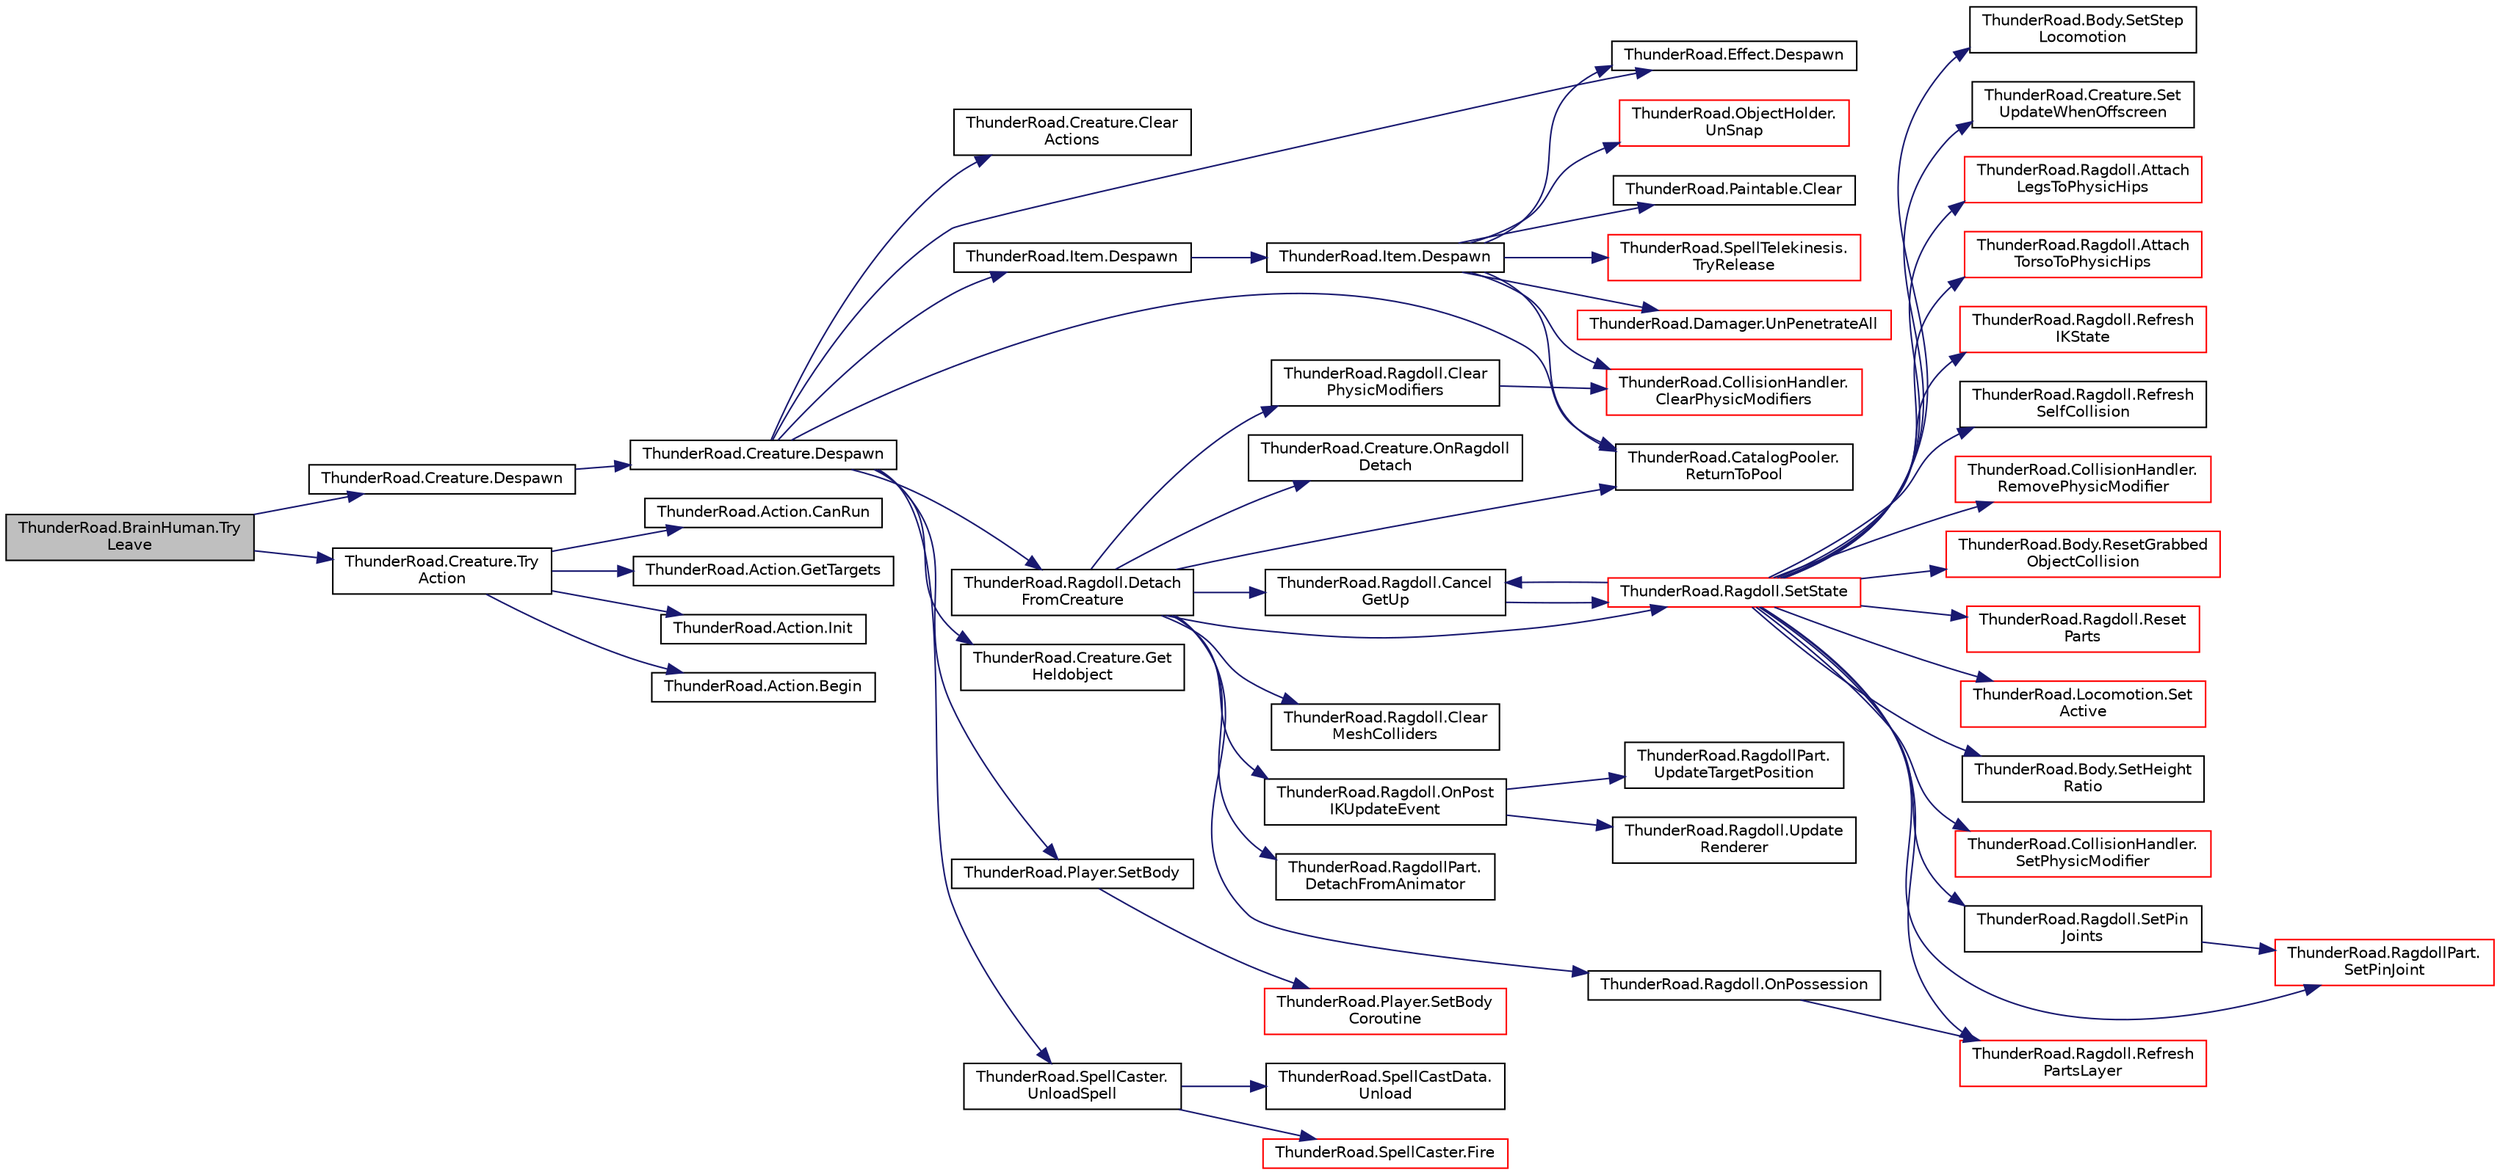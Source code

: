 digraph "ThunderRoad.BrainHuman.TryLeave"
{
 // LATEX_PDF_SIZE
  edge [fontname="Helvetica",fontsize="10",labelfontname="Helvetica",labelfontsize="10"];
  node [fontname="Helvetica",fontsize="10",shape=record];
  rankdir="LR";
  Node1 [label="ThunderRoad.BrainHuman.Try\lLeave",height=0.2,width=0.4,color="black", fillcolor="grey75", style="filled", fontcolor="black",tooltip="Tries the leave."];
  Node1 -> Node2 [color="midnightblue",fontsize="10",style="solid",fontname="Helvetica"];
  Node2 [label="ThunderRoad.Creature.Despawn",height=0.2,width=0.4,color="black", fillcolor="white", style="filled",URL="$class_thunder_road_1_1_creature.html#a313aa60d2e52da3ac05bda06cd3a4671",tooltip="Despawns the specified delay."];
  Node2 -> Node3 [color="midnightblue",fontsize="10",style="solid",fontname="Helvetica"];
  Node3 [label="ThunderRoad.Creature.Despawn",height=0.2,width=0.4,color="black", fillcolor="white", style="filled",URL="$class_thunder_road_1_1_creature.html#aa6f15bddef6f0b7717f7f490d3f7908d",tooltip="Despawns this instance."];
  Node3 -> Node4 [color="midnightblue",fontsize="10",style="solid",fontname="Helvetica"];
  Node4 [label="ThunderRoad.Creature.Clear\lActions",height=0.2,width=0.4,color="black", fillcolor="white", style="filled",URL="$class_thunder_road_1_1_creature.html#ac74e26ed2f6e7c4480d62365e5b48c47",tooltip="Clears the actions."];
  Node3 -> Node5 [color="midnightblue",fontsize="10",style="solid",fontname="Helvetica"];
  Node5 [label="ThunderRoad.Effect.Despawn",height=0.2,width=0.4,color="black", fillcolor="white", style="filled",URL="$class_thunder_road_1_1_effect.html#ac6e493020ac6c4135aeae266f8004594",tooltip="Despawns this instance."];
  Node3 -> Node6 [color="midnightblue",fontsize="10",style="solid",fontname="Helvetica"];
  Node6 [label="ThunderRoad.Item.Despawn",height=0.2,width=0.4,color="black", fillcolor="white", style="filled",URL="$class_thunder_road_1_1_item.html#a6bc9fe525c3098357fb3064477cd5d25",tooltip="Despawns the specified delay."];
  Node6 -> Node7 [color="midnightblue",fontsize="10",style="solid",fontname="Helvetica"];
  Node7 [label="ThunderRoad.Item.Despawn",height=0.2,width=0.4,color="black", fillcolor="white", style="filled",URL="$class_thunder_road_1_1_item.html#a6abf7a0bc00f7af7637d9e998bc6b64e",tooltip="Despawns this instance."];
  Node7 -> Node8 [color="midnightblue",fontsize="10",style="solid",fontname="Helvetica"];
  Node8 [label="ThunderRoad.Paintable.Clear",height=0.2,width=0.4,color="black", fillcolor="white", style="filled",URL="$class_thunder_road_1_1_paintable.html#ac8d5a04bf9e92485c895110b2d15a317",tooltip="Clears this instance."];
  Node7 -> Node9 [color="midnightblue",fontsize="10",style="solid",fontname="Helvetica"];
  Node9 [label="ThunderRoad.CollisionHandler.\lClearPhysicModifiers",height=0.2,width=0.4,color="red", fillcolor="white", style="filled",URL="$class_thunder_road_1_1_collision_handler.html#aad7c842f675bc850a9fab4be9bc42aae",tooltip="Clears the physic modifiers."];
  Node7 -> Node5 [color="midnightblue",fontsize="10",style="solid",fontname="Helvetica"];
  Node7 -> Node11 [color="midnightblue",fontsize="10",style="solid",fontname="Helvetica"];
  Node11 [label="ThunderRoad.CatalogPooler.\lReturnToPool",height=0.2,width=0.4,color="black", fillcolor="white", style="filled",URL="$class_thunder_road_1_1_catalog_pooler.html#abd332139fb6f6805b5e1f900ebb2b050",tooltip="Returns to pool."];
  Node7 -> Node12 [color="midnightblue",fontsize="10",style="solid",fontname="Helvetica"];
  Node12 [label="ThunderRoad.SpellTelekinesis.\lTryRelease",height=0.2,width=0.4,color="red", fillcolor="white", style="filled",URL="$class_thunder_road_1_1_spell_telekinesis.html#a7bdbcedcad4520550081bbe13f9d3105",tooltip="Tries the release."];
  Node7 -> Node49 [color="midnightblue",fontsize="10",style="solid",fontname="Helvetica"];
  Node49 [label="ThunderRoad.Damager.UnPenetrateAll",height=0.2,width=0.4,color="red", fillcolor="white", style="filled",URL="$class_thunder_road_1_1_damager.html#a528d5f921eb60bf5695fe265e5223702",tooltip="Uns the penetrate all."];
  Node7 -> Node53 [color="midnightblue",fontsize="10",style="solid",fontname="Helvetica"];
  Node53 [label="ThunderRoad.ObjectHolder.\lUnSnap",height=0.2,width=0.4,color="red", fillcolor="white", style="filled",URL="$class_thunder_road_1_1_object_holder.html#aba8506d2ba878d1dee5e17d7c9738a41",tooltip="Uns the snap."];
  Node3 -> Node55 [color="midnightblue",fontsize="10",style="solid",fontname="Helvetica"];
  Node55 [label="ThunderRoad.Ragdoll.Detach\lFromCreature",height=0.2,width=0.4,color="black", fillcolor="white", style="filled",URL="$class_thunder_road_1_1_ragdoll.html#a2e2236043f74c1e5aa4ce31deb5514c0",tooltip="Detaches from creature."];
  Node55 -> Node56 [color="midnightblue",fontsize="10",style="solid",fontname="Helvetica"];
  Node56 [label="ThunderRoad.Ragdoll.Cancel\lGetUp",height=0.2,width=0.4,color="black", fillcolor="white", style="filled",URL="$class_thunder_road_1_1_ragdoll.html#a610ecf254c36c8406ec58cdb10c2d186",tooltip="Cancels the get up."];
  Node56 -> Node57 [color="midnightblue",fontsize="10",style="solid",fontname="Helvetica"];
  Node57 [label="ThunderRoad.Ragdoll.SetState",height=0.2,width=0.4,color="red", fillcolor="white", style="filled",URL="$class_thunder_road_1_1_ragdoll.html#abaf0aa19c9d52673dab97571d5c8a6bb",tooltip="Sets the state."];
  Node57 -> Node58 [color="midnightblue",fontsize="10",style="solid",fontname="Helvetica"];
  Node58 [label="ThunderRoad.Ragdoll.Attach\lLegsToPhysicHips",height=0.2,width=0.4,color="red", fillcolor="white", style="filled",URL="$class_thunder_road_1_1_ragdoll.html#aae485214f61f6621115b297768be6cb0",tooltip="Attaches the legs to physic hips."];
  Node57 -> Node60 [color="midnightblue",fontsize="10",style="solid",fontname="Helvetica"];
  Node60 [label="ThunderRoad.Ragdoll.Attach\lTorsoToPhysicHips",height=0.2,width=0.4,color="red", fillcolor="white", style="filled",URL="$class_thunder_road_1_1_ragdoll.html#ae5d17dc6143f0c66d2fc2927a9f0c7c2",tooltip="Attaches the torso to physic hips."];
  Node57 -> Node56 [color="midnightblue",fontsize="10",style="solid",fontname="Helvetica"];
  Node57 -> Node61 [color="midnightblue",fontsize="10",style="solid",fontname="Helvetica"];
  Node61 [label="ThunderRoad.Ragdoll.Refresh\lIKState",height=0.2,width=0.4,color="red", fillcolor="white", style="filled",URL="$class_thunder_road_1_1_ragdoll.html#a4a2919a73a4b441770329465e888fefa",tooltip="Refreshes the state of the ik."];
  Node57 -> Node63 [color="midnightblue",fontsize="10",style="solid",fontname="Helvetica"];
  Node63 [label="ThunderRoad.Ragdoll.Refresh\lPartsLayer",height=0.2,width=0.4,color="red", fillcolor="white", style="filled",URL="$class_thunder_road_1_1_ragdoll.html#a719a7e98fd6b50c533792238826b5fa8",tooltip="Refreshes the parts layer."];
  Node57 -> Node65 [color="midnightblue",fontsize="10",style="solid",fontname="Helvetica"];
  Node65 [label="ThunderRoad.Ragdoll.Refresh\lSelfCollision",height=0.2,width=0.4,color="black", fillcolor="white", style="filled",URL="$class_thunder_road_1_1_ragdoll.html#abce0604b71b43c97655a3596466fd485",tooltip="Refreshes the self collision."];
  Node57 -> Node17 [color="midnightblue",fontsize="10",style="solid",fontname="Helvetica"];
  Node17 [label="ThunderRoad.CollisionHandler.\lRemovePhysicModifier",height=0.2,width=0.4,color="red", fillcolor="white", style="filled",URL="$class_thunder_road_1_1_collision_handler.html#a0c22ab9a8eb20a0e65373f111b93362c",tooltip="Removes the physic modifier."];
  Node57 -> Node66 [color="midnightblue",fontsize="10",style="solid",fontname="Helvetica"];
  Node66 [label="ThunderRoad.Body.ResetGrabbed\lObjectCollision",height=0.2,width=0.4,color="red", fillcolor="white", style="filled",URL="$class_thunder_road_1_1_body.html#ab1d0dcd5e0e4c172380d9e7f2ebf701d",tooltip="Resets the grabbed object collision."];
  Node57 -> Node69 [color="midnightblue",fontsize="10",style="solid",fontname="Helvetica"];
  Node69 [label="ThunderRoad.Ragdoll.Reset\lParts",height=0.2,width=0.4,color="red", fillcolor="white", style="filled",URL="$class_thunder_road_1_1_ragdoll.html#a5fff33c54cb29b07133773f1c974d4b4",tooltip="Resets the parts."];
  Node57 -> Node73 [color="midnightblue",fontsize="10",style="solid",fontname="Helvetica"];
  Node73 [label="ThunderRoad.Locomotion.Set\lActive",height=0.2,width=0.4,color="red", fillcolor="white", style="filled",URL="$class_thunder_road_1_1_locomotion.html#a42376933acd3a910da0bf5ca6f8f0cff",tooltip="Sets the active."];
  Node57 -> Node75 [color="midnightblue",fontsize="10",style="solid",fontname="Helvetica"];
  Node75 [label="ThunderRoad.Body.SetHeight\lRatio",height=0.2,width=0.4,color="black", fillcolor="white", style="filled",URL="$class_thunder_road_1_1_body.html#a00f22e177ab021c3f081fc1d5eef733b",tooltip="Sets the height ratio."];
  Node57 -> Node76 [color="midnightblue",fontsize="10",style="solid",fontname="Helvetica"];
  Node76 [label="ThunderRoad.CollisionHandler.\lSetPhysicModifier",height=0.2,width=0.4,color="red", fillcolor="white", style="filled",URL="$class_thunder_road_1_1_collision_handler.html#afcf812201464805f2f65e4cdc3213134",tooltip="Sets the physic modifier."];
  Node57 -> Node78 [color="midnightblue",fontsize="10",style="solid",fontname="Helvetica"];
  Node78 [label="ThunderRoad.RagdollPart.\lSetPinJoint",height=0.2,width=0.4,color="red", fillcolor="white", style="filled",URL="$class_thunder_road_1_1_ragdoll_part.html#a21d4dd742aa88857e741c620986131be",tooltip="Sets the pin joint."];
  Node57 -> Node81 [color="midnightblue",fontsize="10",style="solid",fontname="Helvetica"];
  Node81 [label="ThunderRoad.Ragdoll.SetPin\lJoints",height=0.2,width=0.4,color="black", fillcolor="white", style="filled",URL="$class_thunder_road_1_1_ragdoll.html#ad0a24bd0ceafdce99b22b714a541547e",tooltip="Sets the pin joints."];
  Node81 -> Node78 [color="midnightblue",fontsize="10",style="solid",fontname="Helvetica"];
  Node57 -> Node82 [color="midnightblue",fontsize="10",style="solid",fontname="Helvetica"];
  Node82 [label="ThunderRoad.Body.SetStep\lLocomotion",height=0.2,width=0.4,color="black", fillcolor="white", style="filled",URL="$class_thunder_road_1_1_body.html#a1e839fc506c9973e8223968aa71558ae",tooltip="Sets the step locomotion."];
  Node57 -> Node83 [color="midnightblue",fontsize="10",style="solid",fontname="Helvetica"];
  Node83 [label="ThunderRoad.Creature.Set\lUpdateWhenOffscreen",height=0.2,width=0.4,color="black", fillcolor="white", style="filled",URL="$class_thunder_road_1_1_creature.html#a5d2afee4466c232a3af2243182da6469",tooltip="Sets the update when offscreen."];
  Node55 -> Node90 [color="midnightblue",fontsize="10",style="solid",fontname="Helvetica"];
  Node90 [label="ThunderRoad.Ragdoll.Clear\lMeshColliders",height=0.2,width=0.4,color="black", fillcolor="white", style="filled",URL="$class_thunder_road_1_1_ragdoll.html#abfa9a37f58bb05d61b869a1376412991",tooltip="Clears the mesh colliders."];
  Node55 -> Node91 [color="midnightblue",fontsize="10",style="solid",fontname="Helvetica"];
  Node91 [label="ThunderRoad.Ragdoll.Clear\lPhysicModifiers",height=0.2,width=0.4,color="black", fillcolor="white", style="filled",URL="$class_thunder_road_1_1_ragdoll.html#a177e7d54ba3e2b57002c5cd59fad33ab",tooltip="Clears the physic modifiers."];
  Node91 -> Node9 [color="midnightblue",fontsize="10",style="solid",fontname="Helvetica"];
  Node55 -> Node92 [color="midnightblue",fontsize="10",style="solid",fontname="Helvetica"];
  Node92 [label="ThunderRoad.RagdollPart.\lDetachFromAnimator",height=0.2,width=0.4,color="black", fillcolor="white", style="filled",URL="$class_thunder_road_1_1_ragdoll_part.html#a8709a5ee08f176fc3f5a1c9973bb9ff2",tooltip="Detaches from animator."];
  Node55 -> Node93 [color="midnightblue",fontsize="10",style="solid",fontname="Helvetica"];
  Node93 [label="ThunderRoad.Ragdoll.OnPossession",height=0.2,width=0.4,color="black", fillcolor="white", style="filled",URL="$class_thunder_road_1_1_ragdoll.html#a4afb7c6ad2fb9b85bef64792808572c6",tooltip="Called when [possession]."];
  Node93 -> Node63 [color="midnightblue",fontsize="10",style="solid",fontname="Helvetica"];
  Node55 -> Node94 [color="midnightblue",fontsize="10",style="solid",fontname="Helvetica"];
  Node94 [label="ThunderRoad.Ragdoll.OnPost\lIKUpdateEvent",height=0.2,width=0.4,color="black", fillcolor="white", style="filled",URL="$class_thunder_road_1_1_ragdoll.html#a56b0880ed41337ad16827bad6073e832",tooltip="Called when [post ik update event]."];
  Node94 -> Node95 [color="midnightblue",fontsize="10",style="solid",fontname="Helvetica"];
  Node95 [label="ThunderRoad.Ragdoll.Update\lRenderer",height=0.2,width=0.4,color="black", fillcolor="white", style="filled",URL="$class_thunder_road_1_1_ragdoll.html#ae8f6da374622676cc9d0972dc39cfca1",tooltip="Updates the renderer."];
  Node94 -> Node89 [color="midnightblue",fontsize="10",style="solid",fontname="Helvetica"];
  Node89 [label="ThunderRoad.RagdollPart.\lUpdateTargetPosition",height=0.2,width=0.4,color="black", fillcolor="white", style="filled",URL="$class_thunder_road_1_1_ragdoll_part.html#aabe8c8d48e10c7e89449bd1deb6bd524",tooltip="Updates the target position."];
  Node55 -> Node96 [color="midnightblue",fontsize="10",style="solid",fontname="Helvetica"];
  Node96 [label="ThunderRoad.Creature.OnRagdoll\lDetach",height=0.2,width=0.4,color="black", fillcolor="white", style="filled",URL="$class_thunder_road_1_1_creature.html#a6a788085ee7be9c95868703a79363296",tooltip="Called when [ragdoll detach]."];
  Node55 -> Node11 [color="midnightblue",fontsize="10",style="solid",fontname="Helvetica"];
  Node55 -> Node57 [color="midnightblue",fontsize="10",style="solid",fontname="Helvetica"];
  Node3 -> Node97 [color="midnightblue",fontsize="10",style="solid",fontname="Helvetica"];
  Node97 [label="ThunderRoad.Creature.Get\lHeldobject",height=0.2,width=0.4,color="black", fillcolor="white", style="filled",URL="$class_thunder_road_1_1_creature.html#a494221977ba15283dc2d54acd8e9bebf",tooltip="Gets the heldobject."];
  Node3 -> Node11 [color="midnightblue",fontsize="10",style="solid",fontname="Helvetica"];
  Node3 -> Node98 [color="midnightblue",fontsize="10",style="solid",fontname="Helvetica"];
  Node98 [label="ThunderRoad.Player.SetBody",height=0.2,width=0.4,color="black", fillcolor="white", style="filled",URL="$class_thunder_road_1_1_player.html#ab422429fdf137125600ff468380e188e",tooltip="Sets the body."];
  Node98 -> Node99 [color="midnightblue",fontsize="10",style="solid",fontname="Helvetica"];
  Node99 [label="ThunderRoad.Player.SetBody\lCoroutine",height=0.2,width=0.4,color="red", fillcolor="white", style="filled",URL="$class_thunder_road_1_1_player.html#a81ee86e0ef9a7b346afe02053b4837f5",tooltip="Sets the body coroutine."];
  Node3 -> Node115 [color="midnightblue",fontsize="10",style="solid",fontname="Helvetica"];
  Node115 [label="ThunderRoad.SpellCaster.\lUnloadSpell",height=0.2,width=0.4,color="black", fillcolor="white", style="filled",URL="$class_thunder_road_1_1_spell_caster.html#acc2dc33e66bdba71b6c052299819fea2",tooltip="Unloads the spell."];
  Node115 -> Node116 [color="midnightblue",fontsize="10",style="solid",fontname="Helvetica"];
  Node116 [label="ThunderRoad.SpellCaster.Fire",height=0.2,width=0.4,color="red", fillcolor="white", style="filled",URL="$class_thunder_road_1_1_spell_caster.html#a3cb2e2bd8ee15abb0aa756d16f92fd69",tooltip="Fires the specified active."];
  Node115 -> Node119 [color="midnightblue",fontsize="10",style="solid",fontname="Helvetica"];
  Node119 [label="ThunderRoad.SpellCastData.\lUnload",height=0.2,width=0.4,color="black", fillcolor="white", style="filled",URL="$class_thunder_road_1_1_spell_cast_data.html#a3c8266217b86697e9e7545c8ab835293",tooltip="Unloads this instance."];
  Node1 -> Node120 [color="midnightblue",fontsize="10",style="solid",fontname="Helvetica"];
  Node120 [label="ThunderRoad.Creature.Try\lAction",height=0.2,width=0.4,color="black", fillcolor="white", style="filled",URL="$class_thunder_road_1_1_creature.html#ab050907b4eded79275fefdf36e696378",tooltip="Tries the action."];
  Node120 -> Node121 [color="midnightblue",fontsize="10",style="solid",fontname="Helvetica"];
  Node121 [label="ThunderRoad.Action.Begin",height=0.2,width=0.4,color="black", fillcolor="white", style="filled",URL="$class_thunder_road_1_1_action.html#a4cd7b5811229176ad31386496eeffc95",tooltip="Begins this instance."];
  Node120 -> Node122 [color="midnightblue",fontsize="10",style="solid",fontname="Helvetica"];
  Node122 [label="ThunderRoad.Action.CanRun",height=0.2,width=0.4,color="black", fillcolor="white", style="filled",URL="$class_thunder_road_1_1_action.html#a0a1bddb357a58971b530aed200b7a50f",tooltip="Determines whether this instance can run."];
  Node120 -> Node123 [color="midnightblue",fontsize="10",style="solid",fontname="Helvetica"];
  Node123 [label="ThunderRoad.Action.GetTargets",height=0.2,width=0.4,color="black", fillcolor="white", style="filled",URL="$class_thunder_road_1_1_action.html#aad311ab9fd6fbd0319fe602a266c800a",tooltip="Gets the targets."];
  Node120 -> Node124 [color="midnightblue",fontsize="10",style="solid",fontname="Helvetica"];
  Node124 [label="ThunderRoad.Action.Init",height=0.2,width=0.4,color="black", fillcolor="white", style="filled",URL="$class_thunder_road_1_1_action.html#a8966f3e62d2704f707c76dd43aa6a030",tooltip="Initializes the specified creature."];
}
